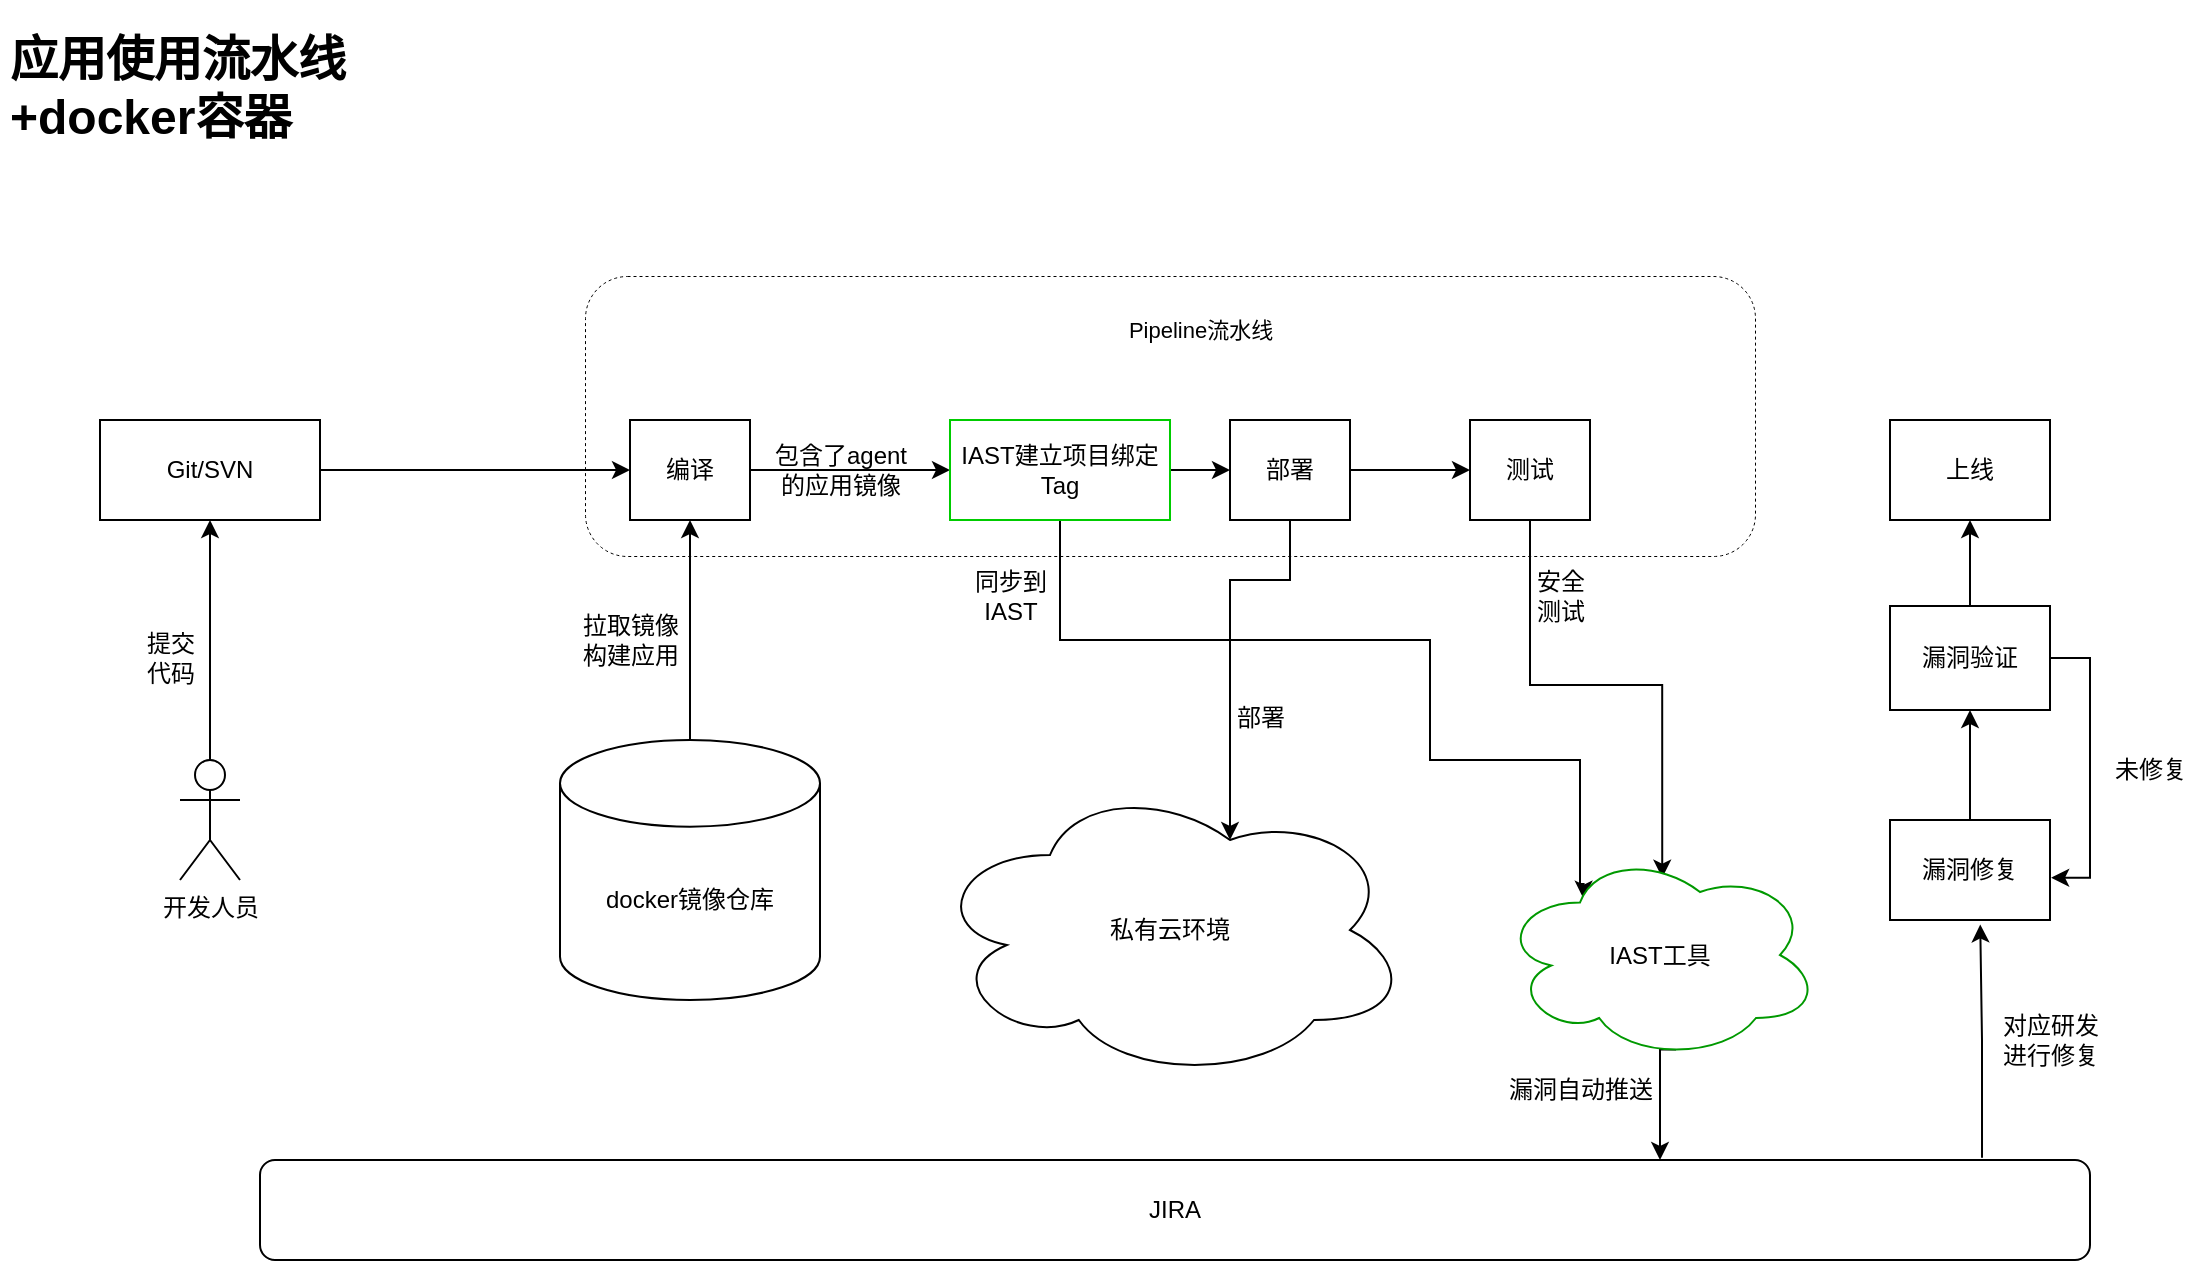 <mxfile version="21.2.3" type="github">
  <diagram name="第 1 页" id="964w8AxHDyfffYtfb5C_">
    <mxGraphModel dx="1148" dy="663" grid="1" gridSize="10" guides="1" tooltips="1" connect="1" arrows="1" fold="1" page="1" pageScale="1" pageWidth="1169" pageHeight="827" math="0" shadow="0">
      <root>
        <mxCell id="0" />
        <mxCell id="1" parent="0" />
        <mxCell id="ZGyO1BCPirpCA5-LD1JW-1" value="&lt;h1&gt;应用使用流水线+docker容器&lt;/h1&gt;" style="text;html=1;strokeColor=none;fillColor=none;spacing=5;spacingTop=-20;whiteSpace=wrap;overflow=hidden;rounded=0;" vertex="1" parent="1">
          <mxGeometry x="10" y="80" width="190" height="110" as="geometry" />
        </mxCell>
        <mxCell id="ZGyO1BCPirpCA5-LD1JW-45" style="edgeStyle=orthogonalEdgeStyle;rounded=0;orthogonalLoop=1;jettySize=auto;html=1;entryX=0;entryY=0.5;entryDx=0;entryDy=0;" edge="1" parent="1" source="ZGyO1BCPirpCA5-LD1JW-2" target="ZGyO1BCPirpCA5-LD1JW-9">
          <mxGeometry relative="1" as="geometry">
            <mxPoint x="180" y="300" as="targetPoint" />
          </mxGeometry>
        </mxCell>
        <mxCell id="ZGyO1BCPirpCA5-LD1JW-2" value="Git/SVN" style="rounded=0;whiteSpace=wrap;html=1;" vertex="1" parent="1">
          <mxGeometry x="60" y="280" width="110" height="50" as="geometry" />
        </mxCell>
        <mxCell id="ZGyO1BCPirpCA5-LD1JW-3" value="提交&lt;br&gt;代码" style="text;html=1;align=center;verticalAlign=middle;resizable=0;points=[];autosize=1;strokeColor=none;fillColor=none;" vertex="1" parent="1">
          <mxGeometry x="70" y="379" width="50" height="40" as="geometry" />
        </mxCell>
        <mxCell id="ZGyO1BCPirpCA5-LD1JW-4" style="edgeStyle=orthogonalEdgeStyle;rounded=0;orthogonalLoop=1;jettySize=auto;html=1;entryX=0.5;entryY=1;entryDx=0;entryDy=0;" edge="1" parent="1" source="ZGyO1BCPirpCA5-LD1JW-6" target="ZGyO1BCPirpCA5-LD1JW-2">
          <mxGeometry relative="1" as="geometry" />
        </mxCell>
        <mxCell id="ZGyO1BCPirpCA5-LD1JW-6" value="开发人员" style="shape=umlActor;verticalLabelPosition=bottom;verticalAlign=top;html=1;outlineConnect=0;" vertex="1" parent="1">
          <mxGeometry x="100" y="450" width="30" height="60" as="geometry" />
        </mxCell>
        <mxCell id="ZGyO1BCPirpCA5-LD1JW-7" style="edgeStyle=orthogonalEdgeStyle;rounded=0;orthogonalLoop=1;jettySize=auto;html=1;exitX=1;exitY=0.5;exitDx=0;exitDy=0;entryX=0;entryY=0.5;entryDx=0;entryDy=0;strokeWidth=1;" edge="1" parent="1" source="ZGyO1BCPirpCA5-LD1JW-9" target="ZGyO1BCPirpCA5-LD1JW-15">
          <mxGeometry relative="1" as="geometry" />
        </mxCell>
        <mxCell id="ZGyO1BCPirpCA5-LD1JW-8" style="edgeStyle=orthogonalEdgeStyle;rounded=0;orthogonalLoop=1;jettySize=auto;html=1;entryX=0.5;entryY=1;entryDx=0;entryDy=0;exitX=0.5;exitY=0;exitDx=0;exitDy=0;exitPerimeter=0;" edge="1" parent="1" source="ZGyO1BCPirpCA5-LD1JW-18" target="ZGyO1BCPirpCA5-LD1JW-9">
          <mxGeometry relative="1" as="geometry">
            <mxPoint x="365" y="385" as="sourcePoint" />
            <mxPoint x="355" y="440" as="targetPoint" />
          </mxGeometry>
        </mxCell>
        <mxCell id="ZGyO1BCPirpCA5-LD1JW-9" value="编译" style="rounded=0;whiteSpace=wrap;html=1;" vertex="1" parent="1">
          <mxGeometry x="325" y="280" width="60" height="50" as="geometry" />
        </mxCell>
        <mxCell id="ZGyO1BCPirpCA5-LD1JW-10" value="" style="edgeStyle=orthogonalEdgeStyle;rounded=0;orthogonalLoop=1;jettySize=auto;html=1;" edge="1" parent="1" source="ZGyO1BCPirpCA5-LD1JW-12" target="ZGyO1BCPirpCA5-LD1JW-21">
          <mxGeometry relative="1" as="geometry" />
        </mxCell>
        <mxCell id="ZGyO1BCPirpCA5-LD1JW-11" style="edgeStyle=orthogonalEdgeStyle;rounded=0;orthogonalLoop=1;jettySize=auto;html=1;entryX=0.625;entryY=0.2;entryDx=0;entryDy=0;entryPerimeter=0;" edge="1" parent="1" source="ZGyO1BCPirpCA5-LD1JW-12" target="ZGyO1BCPirpCA5-LD1JW-22">
          <mxGeometry relative="1" as="geometry">
            <Array as="points">
              <mxPoint x="655" y="360" />
              <mxPoint x="625" y="360" />
            </Array>
          </mxGeometry>
        </mxCell>
        <mxCell id="ZGyO1BCPirpCA5-LD1JW-12" value="部署" style="rounded=0;whiteSpace=wrap;html=1;" vertex="1" parent="1">
          <mxGeometry x="625" y="280" width="60" height="50" as="geometry" />
        </mxCell>
        <mxCell id="ZGyO1BCPirpCA5-LD1JW-13" style="edgeStyle=orthogonalEdgeStyle;rounded=0;orthogonalLoop=1;jettySize=auto;html=1;exitX=1;exitY=0.5;exitDx=0;exitDy=0;entryX=0;entryY=0.5;entryDx=0;entryDy=0;" edge="1" parent="1" source="ZGyO1BCPirpCA5-LD1JW-15" target="ZGyO1BCPirpCA5-LD1JW-12">
          <mxGeometry relative="1" as="geometry" />
        </mxCell>
        <mxCell id="ZGyO1BCPirpCA5-LD1JW-14" style="edgeStyle=orthogonalEdgeStyle;rounded=0;orthogonalLoop=1;jettySize=auto;html=1;entryX=0.261;entryY=0.232;entryDx=0;entryDy=0;entryPerimeter=0;" edge="1" parent="1" source="ZGyO1BCPirpCA5-LD1JW-15" target="ZGyO1BCPirpCA5-LD1JW-25">
          <mxGeometry relative="1" as="geometry">
            <Array as="points">
              <mxPoint x="540" y="390" />
              <mxPoint x="725" y="390" />
              <mxPoint x="725" y="450" />
              <mxPoint x="800" y="450" />
              <mxPoint x="800" y="512" />
              <mxPoint x="802" y="512" />
            </Array>
          </mxGeometry>
        </mxCell>
        <mxCell id="ZGyO1BCPirpCA5-LD1JW-15" value="IAST建立项目绑定Tag" style="whiteSpace=wrap;html=1;strokeColor=#00CC00;" vertex="1" parent="1">
          <mxGeometry x="485" y="280" width="110" height="50" as="geometry" />
        </mxCell>
        <mxCell id="ZGyO1BCPirpCA5-LD1JW-16" value="" style="rounded=1;whiteSpace=wrap;html=1;dashed=1;fillColor=none;strokeWidth=0.5;" vertex="1" parent="1">
          <mxGeometry x="302.5" y="208" width="585" height="140" as="geometry" />
        </mxCell>
        <mxCell id="ZGyO1BCPirpCA5-LD1JW-17" value="&lt;font style=&quot;font-size: 11px;&quot;&gt;Pipeline流水线&lt;/font&gt;" style="text;html=1;align=center;verticalAlign=middle;resizable=0;points=[];autosize=1;strokeColor=none;fillColor=none;" vertex="1" parent="1">
          <mxGeometry x="560" y="220" width="100" height="30" as="geometry" />
        </mxCell>
        <mxCell id="ZGyO1BCPirpCA5-LD1JW-18" value="&lt;br&gt;&lt;br&gt;docker镜像仓库&lt;br&gt;" style="strokeWidth=1;html=1;shape=mxgraph.flowchart.database;whiteSpace=wrap;" vertex="1" parent="1">
          <mxGeometry x="290" y="440" width="130" height="130" as="geometry" />
        </mxCell>
        <mxCell id="ZGyO1BCPirpCA5-LD1JW-19" value="拉取镜像&lt;br&gt;构建应用" style="text;align=center;verticalAlign=middle;resizable=0;points=[];autosize=1;strokeColor=none;fillColor=none;html=1;" vertex="1" parent="1">
          <mxGeometry x="290" y="370" width="70" height="40" as="geometry" />
        </mxCell>
        <mxCell id="ZGyO1BCPirpCA5-LD1JW-20" style="edgeStyle=orthogonalEdgeStyle;rounded=0;orthogonalLoop=1;jettySize=auto;html=1;entryX=0.507;entryY=0.132;entryDx=0;entryDy=0;entryPerimeter=0;" edge="1" parent="1" source="ZGyO1BCPirpCA5-LD1JW-21" target="ZGyO1BCPirpCA5-LD1JW-25">
          <mxGeometry relative="1" as="geometry" />
        </mxCell>
        <mxCell id="ZGyO1BCPirpCA5-LD1JW-21" value="测试" style="whiteSpace=wrap;html=1;" vertex="1" parent="1">
          <mxGeometry x="745" y="280" width="60" height="50" as="geometry" />
        </mxCell>
        <mxCell id="ZGyO1BCPirpCA5-LD1JW-22" value="私有云环境" style="ellipse;shape=cloud;whiteSpace=wrap;html=1;align=center;" vertex="1" parent="1">
          <mxGeometry x="475" y="460" width="240" height="150" as="geometry" />
        </mxCell>
        <mxCell id="ZGyO1BCPirpCA5-LD1JW-23" value="部署" style="text;html=1;align=center;verticalAlign=middle;resizable=0;points=[];autosize=1;strokeColor=none;fillColor=none;" vertex="1" parent="1">
          <mxGeometry x="615" y="414" width="50" height="30" as="geometry" />
        </mxCell>
        <mxCell id="ZGyO1BCPirpCA5-LD1JW-24" style="edgeStyle=orthogonalEdgeStyle;rounded=0;orthogonalLoop=1;jettySize=auto;html=1;exitX=0.55;exitY=0.95;exitDx=0;exitDy=0;exitPerimeter=0;" edge="1" parent="1" source="ZGyO1BCPirpCA5-LD1JW-25" target="ZGyO1BCPirpCA5-LD1JW-50">
          <mxGeometry relative="1" as="geometry">
            <mxPoint x="860" y="640" as="targetPoint" />
            <Array as="points">
              <mxPoint x="840" y="595" />
            </Array>
          </mxGeometry>
        </mxCell>
        <mxCell id="ZGyO1BCPirpCA5-LD1JW-25" value="IAST工具" style="ellipse;shape=cloud;whiteSpace=wrap;html=1;strokeColor=#009900;" vertex="1" parent="1">
          <mxGeometry x="760" y="495" width="160" height="105" as="geometry" />
        </mxCell>
        <mxCell id="ZGyO1BCPirpCA5-LD1JW-26" value="同步到&lt;br&gt;IAST" style="text;html=1;align=center;verticalAlign=middle;resizable=0;points=[];autosize=1;strokeColor=none;fillColor=none;" vertex="1" parent="1">
          <mxGeometry x="485" y="348" width="60" height="40" as="geometry" />
        </mxCell>
        <mxCell id="ZGyO1BCPirpCA5-LD1JW-27" value="安全&lt;br&gt;测试" style="text;html=1;align=center;verticalAlign=middle;resizable=0;points=[];autosize=1;strokeColor=none;fillColor=none;" vertex="1" parent="1">
          <mxGeometry x="765" y="348" width="50" height="40" as="geometry" />
        </mxCell>
        <mxCell id="ZGyO1BCPirpCA5-LD1JW-28" value="上线" style="whiteSpace=wrap;html=1;" vertex="1" parent="1">
          <mxGeometry x="955" y="280" width="80" height="50" as="geometry" />
        </mxCell>
        <mxCell id="ZGyO1BCPirpCA5-LD1JW-29" style="edgeStyle=orthogonalEdgeStyle;rounded=0;orthogonalLoop=1;jettySize=auto;html=1;exitX=0.5;exitY=0;exitDx=0;exitDy=0;entryX=0.5;entryY=1;entryDx=0;entryDy=0;" edge="1" parent="1" source="ZGyO1BCPirpCA5-LD1JW-31" target="ZGyO1BCPirpCA5-LD1JW-28">
          <mxGeometry relative="1" as="geometry" />
        </mxCell>
        <mxCell id="ZGyO1BCPirpCA5-LD1JW-30" style="edgeStyle=orthogonalEdgeStyle;rounded=0;orthogonalLoop=1;jettySize=auto;html=1;entryX=1.007;entryY=0.577;entryDx=0;entryDy=0;entryPerimeter=0;exitX=1;exitY=0.5;exitDx=0;exitDy=0;" edge="1" parent="1" source="ZGyO1BCPirpCA5-LD1JW-31" target="ZGyO1BCPirpCA5-LD1JW-42">
          <mxGeometry relative="1" as="geometry" />
        </mxCell>
        <mxCell id="ZGyO1BCPirpCA5-LD1JW-31" value="漏洞验证" style="whiteSpace=wrap;html=1;" vertex="1" parent="1">
          <mxGeometry x="955" y="373" width="80" height="52" as="geometry" />
        </mxCell>
        <mxCell id="ZGyO1BCPirpCA5-LD1JW-39" value="漏洞自动推送" style="text;html=1;align=center;verticalAlign=middle;resizable=0;points=[];autosize=1;strokeColor=none;fillColor=none;" vertex="1" parent="1">
          <mxGeometry x="750" y="600" width="100" height="30" as="geometry" />
        </mxCell>
        <mxCell id="ZGyO1BCPirpCA5-LD1JW-41" style="edgeStyle=orthogonalEdgeStyle;rounded=0;orthogonalLoop=1;jettySize=auto;html=1;exitX=0.5;exitY=0;exitDx=0;exitDy=0;entryX=0.5;entryY=1;entryDx=0;entryDy=0;" edge="1" parent="1" source="ZGyO1BCPirpCA5-LD1JW-42" target="ZGyO1BCPirpCA5-LD1JW-31">
          <mxGeometry relative="1" as="geometry" />
        </mxCell>
        <mxCell id="ZGyO1BCPirpCA5-LD1JW-52" style="edgeStyle=orthogonalEdgeStyle;rounded=0;orthogonalLoop=1;jettySize=auto;html=1;entryX=0.564;entryY=1.045;entryDx=0;entryDy=0;entryPerimeter=0;exitX=0.941;exitY=-0.023;exitDx=0;exitDy=0;exitPerimeter=0;" edge="1" parent="1" source="ZGyO1BCPirpCA5-LD1JW-50" target="ZGyO1BCPirpCA5-LD1JW-42">
          <mxGeometry relative="1" as="geometry">
            <mxPoint x="970" y="600" as="sourcePoint" />
          </mxGeometry>
        </mxCell>
        <mxCell id="ZGyO1BCPirpCA5-LD1JW-42" value="漏洞修复" style="whiteSpace=wrap;html=1;" vertex="1" parent="1">
          <mxGeometry x="955" y="480" width="80" height="50" as="geometry" />
        </mxCell>
        <mxCell id="ZGyO1BCPirpCA5-LD1JW-43" value="对应研发&lt;br&gt;进行修复" style="text;html=1;align=center;verticalAlign=middle;resizable=0;points=[];autosize=1;strokeColor=none;fillColor=none;" vertex="1" parent="1">
          <mxGeometry x="1000" y="570" width="70" height="40" as="geometry" />
        </mxCell>
        <mxCell id="ZGyO1BCPirpCA5-LD1JW-44" value="未修复" style="text;html=1;align=center;verticalAlign=middle;resizable=0;points=[];autosize=1;strokeColor=none;fillColor=none;" vertex="1" parent="1">
          <mxGeometry x="1055" y="440" width="60" height="30" as="geometry" />
        </mxCell>
        <mxCell id="ZGyO1BCPirpCA5-LD1JW-46" value="包含了agent&lt;br&gt;的应用镜像" style="text;html=1;align=center;verticalAlign=middle;resizable=0;points=[];autosize=1;strokeColor=none;fillColor=none;" vertex="1" parent="1">
          <mxGeometry x="385" y="285" width="90" height="40" as="geometry" />
        </mxCell>
        <mxCell id="ZGyO1BCPirpCA5-LD1JW-50" value="JIRA" style="rounded=1;whiteSpace=wrap;html=1;" vertex="1" parent="1">
          <mxGeometry x="140" y="650" width="915" height="50" as="geometry" />
        </mxCell>
      </root>
    </mxGraphModel>
  </diagram>
</mxfile>
